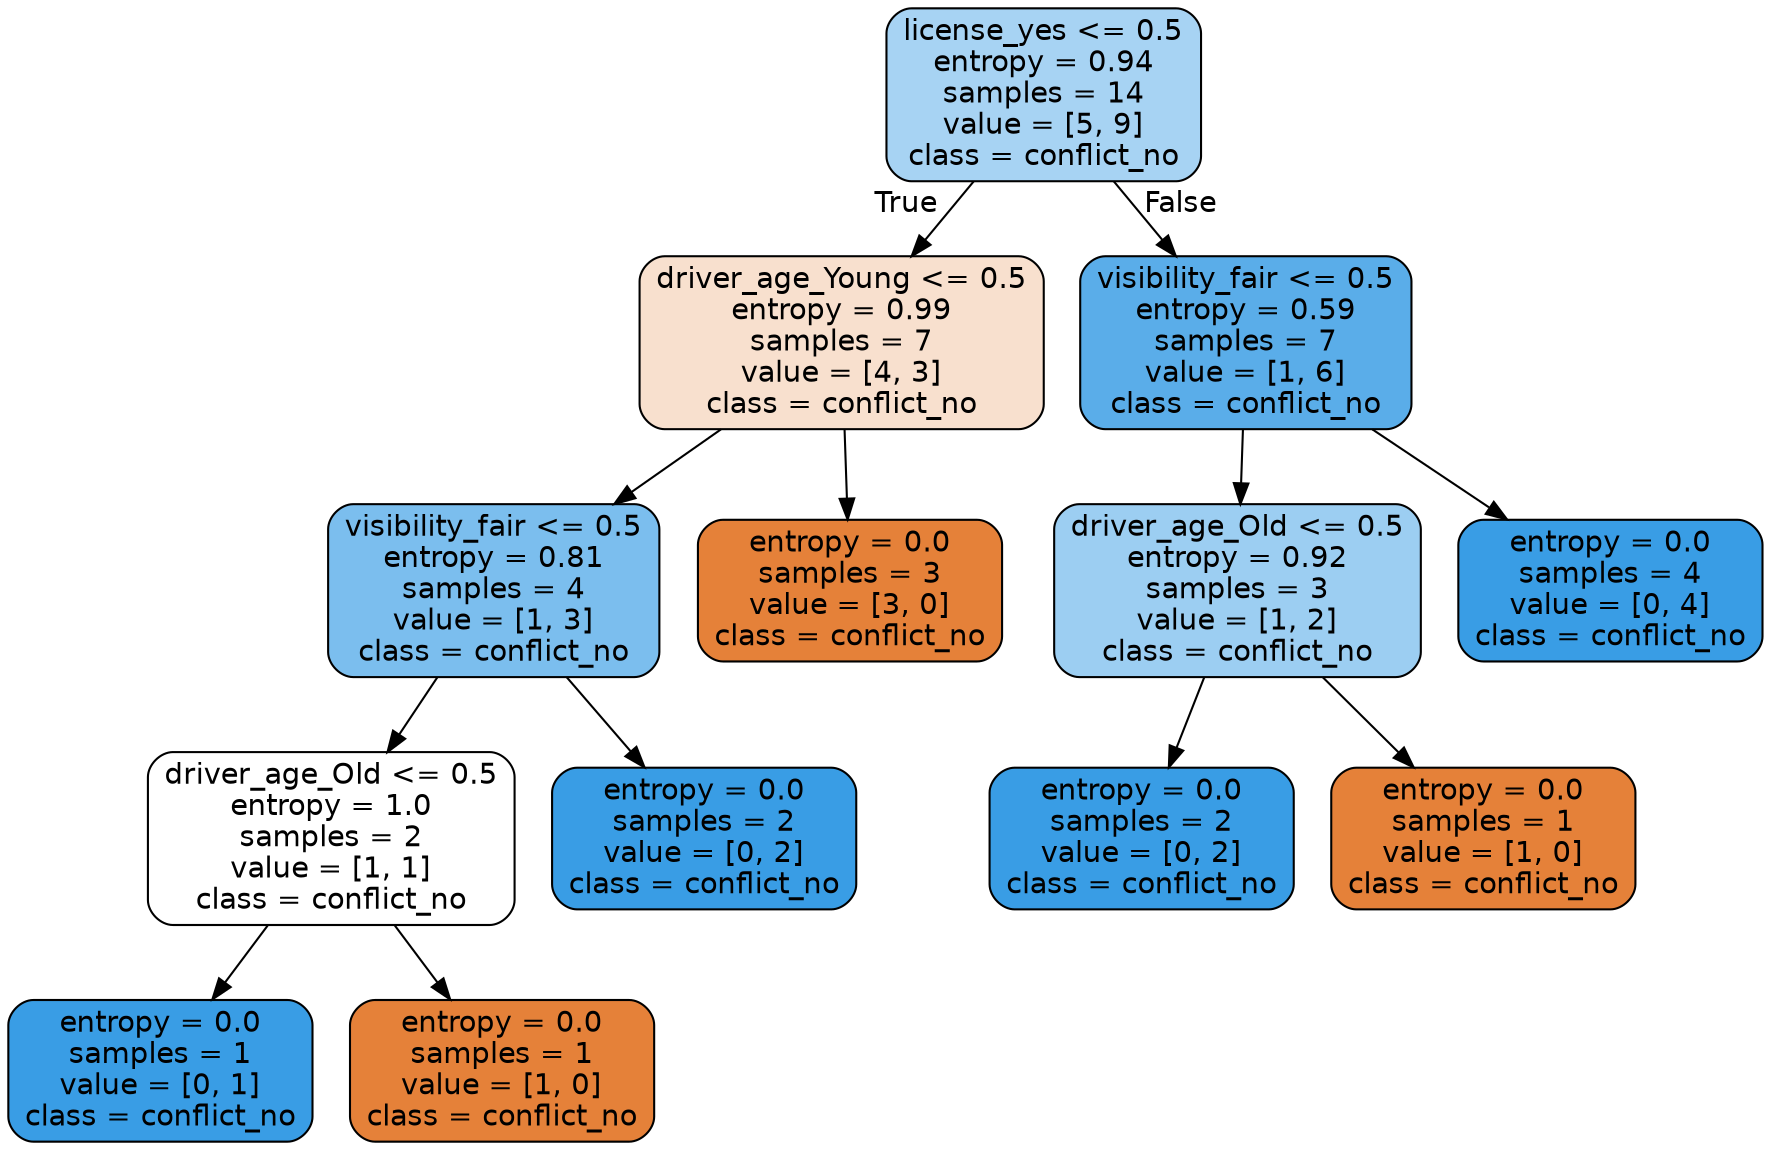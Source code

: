 digraph Tree {
node [shape=box, style="filled, rounded", color="black", fontname=helvetica] ;
edge [fontname=helvetica] ;
0 [label="license_yes <= 0.5\nentropy = 0.94\nsamples = 14\nvalue = [5, 9]\nclass = conflict_no", fillcolor="#a7d3f3"] ;
1 [label="driver_age_Young <= 0.5\nentropy = 0.99\nsamples = 7\nvalue = [4, 3]\nclass = conflict_no", fillcolor="#f8e0ce"] ;
0 -> 1 [labeldistance=2.5, labelangle=45, headlabel="True"] ;
2 [label="visibility_fair <= 0.5\nentropy = 0.81\nsamples = 4\nvalue = [1, 3]\nclass = conflict_no", fillcolor="#7bbeee"] ;
1 -> 2 ;
3 [label="driver_age_Old <= 0.5\nentropy = 1.0\nsamples = 2\nvalue = [1, 1]\nclass = conflict_no", fillcolor="#ffffff"] ;
2 -> 3 ;
4 [label="entropy = 0.0\nsamples = 1\nvalue = [0, 1]\nclass = conflict_no", fillcolor="#399de5"] ;
3 -> 4 ;
5 [label="entropy = 0.0\nsamples = 1\nvalue = [1, 0]\nclass = conflict_no", fillcolor="#e58139"] ;
3 -> 5 ;
6 [label="entropy = 0.0\nsamples = 2\nvalue = [0, 2]\nclass = conflict_no", fillcolor="#399de5"] ;
2 -> 6 ;
7 [label="entropy = 0.0\nsamples = 3\nvalue = [3, 0]\nclass = conflict_no", fillcolor="#e58139"] ;
1 -> 7 ;
8 [label="visibility_fair <= 0.5\nentropy = 0.59\nsamples = 7\nvalue = [1, 6]\nclass = conflict_no", fillcolor="#5aade9"] ;
0 -> 8 [labeldistance=2.5, labelangle=-45, headlabel="False"] ;
9 [label="driver_age_Old <= 0.5\nentropy = 0.92\nsamples = 3\nvalue = [1, 2]\nclass = conflict_no", fillcolor="#9ccef2"] ;
8 -> 9 ;
10 [label="entropy = 0.0\nsamples = 2\nvalue = [0, 2]\nclass = conflict_no", fillcolor="#399de5"] ;
9 -> 10 ;
11 [label="entropy = 0.0\nsamples = 1\nvalue = [1, 0]\nclass = conflict_no", fillcolor="#e58139"] ;
9 -> 11 ;
12 [label="entropy = 0.0\nsamples = 4\nvalue = [0, 4]\nclass = conflict_no", fillcolor="#399de5"] ;
8 -> 12 ;
}